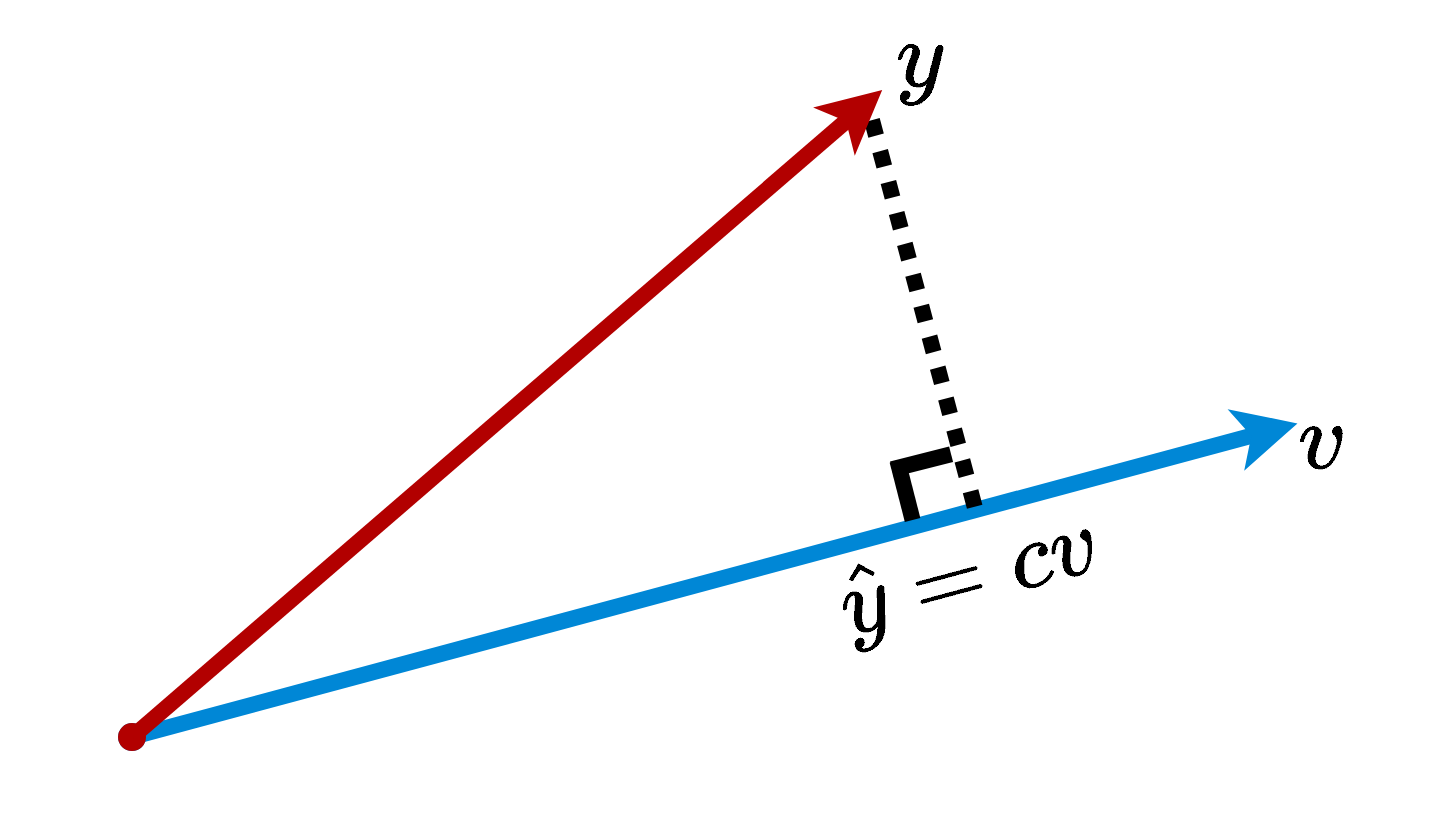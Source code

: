 <mxfile version="12.4.2" type="device" pages="1"><diagram id="GyDYt5PtJNRh1AokVkWH" name="Page-1"><mxGraphModel dx="946" dy="680" grid="0" gridSize="10" guides="1" tooltips="1" connect="1" arrows="1" fold="1" page="1" pageScale="1" pageWidth="1600" pageHeight="900" background="none" math="1" shadow="0"><root><mxCell id="0"/><mxCell id="1" parent="0"/><mxCell id="47-nRAXN2iWg_wy1wL1V-366" value="" style="group;rotation=-15;" parent="1" vertex="1" connectable="0"><mxGeometry x="484.57" y="317.57" width="628.96" height="263.71" as="geometry"/></mxCell><mxCell id="47-nRAXN2iWg_wy1wL1V-349" value="" style="endArrow=classic;html=1;strokeColor=#0087D6;strokeWidth=8;startArrow=oval;startFill=1;" parent="47-nRAXN2iWg_wy1wL1V-366" edge="1"><mxGeometry width="50" height="50" relative="1" as="geometry"><mxPoint x="42.436" y="290.99" as="sourcePoint"/><mxPoint x="625.171" y="134.128" as="targetPoint"/></mxGeometry></mxCell><mxCell id="47-nRAXN2iWg_wy1wL1V-351" value="$$v$$" style="text;html=1;strokeColor=none;fillColor=none;align=center;verticalAlign=middle;whiteSpace=wrap;rounded=0;fontSize=40;fontStyle=1;rotation=0;" parent="47-nRAXN2iWg_wy1wL1V-366" vertex="1"><mxGeometry x="622.898" y="134.886" width="30.311" height="15.156" as="geometry"/></mxCell><mxCell id="47-nRAXN2iWg_wy1wL1V-354" value="$$y$$" style="text;html=1;strokeColor=none;fillColor=none;align=center;verticalAlign=middle;whiteSpace=wrap;rounded=0;fontSize=40;fontStyle=1;rotation=0;" parent="47-nRAXN2iWg_wy1wL1V-366" vertex="1"><mxGeometry x="421.327" y="-56.076" width="30.311" height="15.156" as="geometry"/></mxCell><mxCell id="47-nRAXN2iWg_wy1wL1V-355" value="" style="endArrow=none;dashed=1;html=1;strokeColor=#000000;strokeWidth=8;fontSize=40;dashPattern=1 1;" parent="47-nRAXN2iWg_wy1wL1V-366" edge="1"><mxGeometry width="50" height="50" relative="1" as="geometry"><mxPoint x="463.763" y="175.807" as="sourcePoint"/><mxPoint x="409.203" y="-29.554" as="targetPoint"/></mxGeometry></mxCell><mxCell id="47-nRAXN2iWg_wy1wL1V-361" value="" style="group;rotation=-15;strokeColor=none;" parent="47-nRAXN2iWg_wy1wL1V-366" vertex="1" connectable="0"><mxGeometry x="423.179" y="150.284" width="32.585" height="30.311" as="geometry"/></mxCell><mxCell id="47-nRAXN2iWg_wy1wL1V-359" value="" style="endArrow=none;html=1;strokeColor=#000000;strokeWidth=8;fontSize=40;" parent="47-nRAXN2iWg_wy1wL1V-361" edge="1"><mxGeometry width="50" height="50" relative="1" as="geometry"><mxPoint x="9.547" y="32.1" as="sourcePoint"/><mxPoint x="1.969" y="2.547" as="targetPoint"/></mxGeometry></mxCell><mxCell id="47-nRAXN2iWg_wy1wL1V-360" value="" style="endArrow=none;html=1;strokeColor=#000000;strokeWidth=8;fontSize=40;" parent="47-nRAXN2iWg_wy1wL1V-361" edge="1"><mxGeometry width="50" height="50" relative="1" as="geometry"><mxPoint x="-0.758" y="6.82" as="sourcePoint"/><mxPoint x="28.796" y="-0.758" as="targetPoint"/></mxGeometry></mxCell><mxCell id="47-nRAXN2iWg_wy1wL1V-350" value="" style="endArrow=classic;html=1;strokeColor=#B20000;strokeWidth=8;startArrow=oval;startFill=1;fillColor=#e51400;" parent="47-nRAXN2iWg_wy1wL1V-366" edge="1"><mxGeometry width="50" height="50" relative="1" as="geometry"><mxPoint x="42.436" y="290.99" as="sourcePoint"/><mxPoint x="417.539" y="-32.585" as="targetPoint"/></mxGeometry></mxCell><mxCell id="47-nRAXN2iWg_wy1wL1V-357" value="$$\hat{y}=cv$$" style="text;html=1;strokeColor=none;fillColor=none;align=center;verticalAlign=middle;whiteSpace=wrap;rounded=0;fontSize=40;fontStyle=1;rotation=-15;" parent="1" vertex="1"><mxGeometry x="929.995" y="519.0" width="30.311" height="15.156" as="geometry"/></mxCell></root></mxGraphModel></diagram></mxfile>